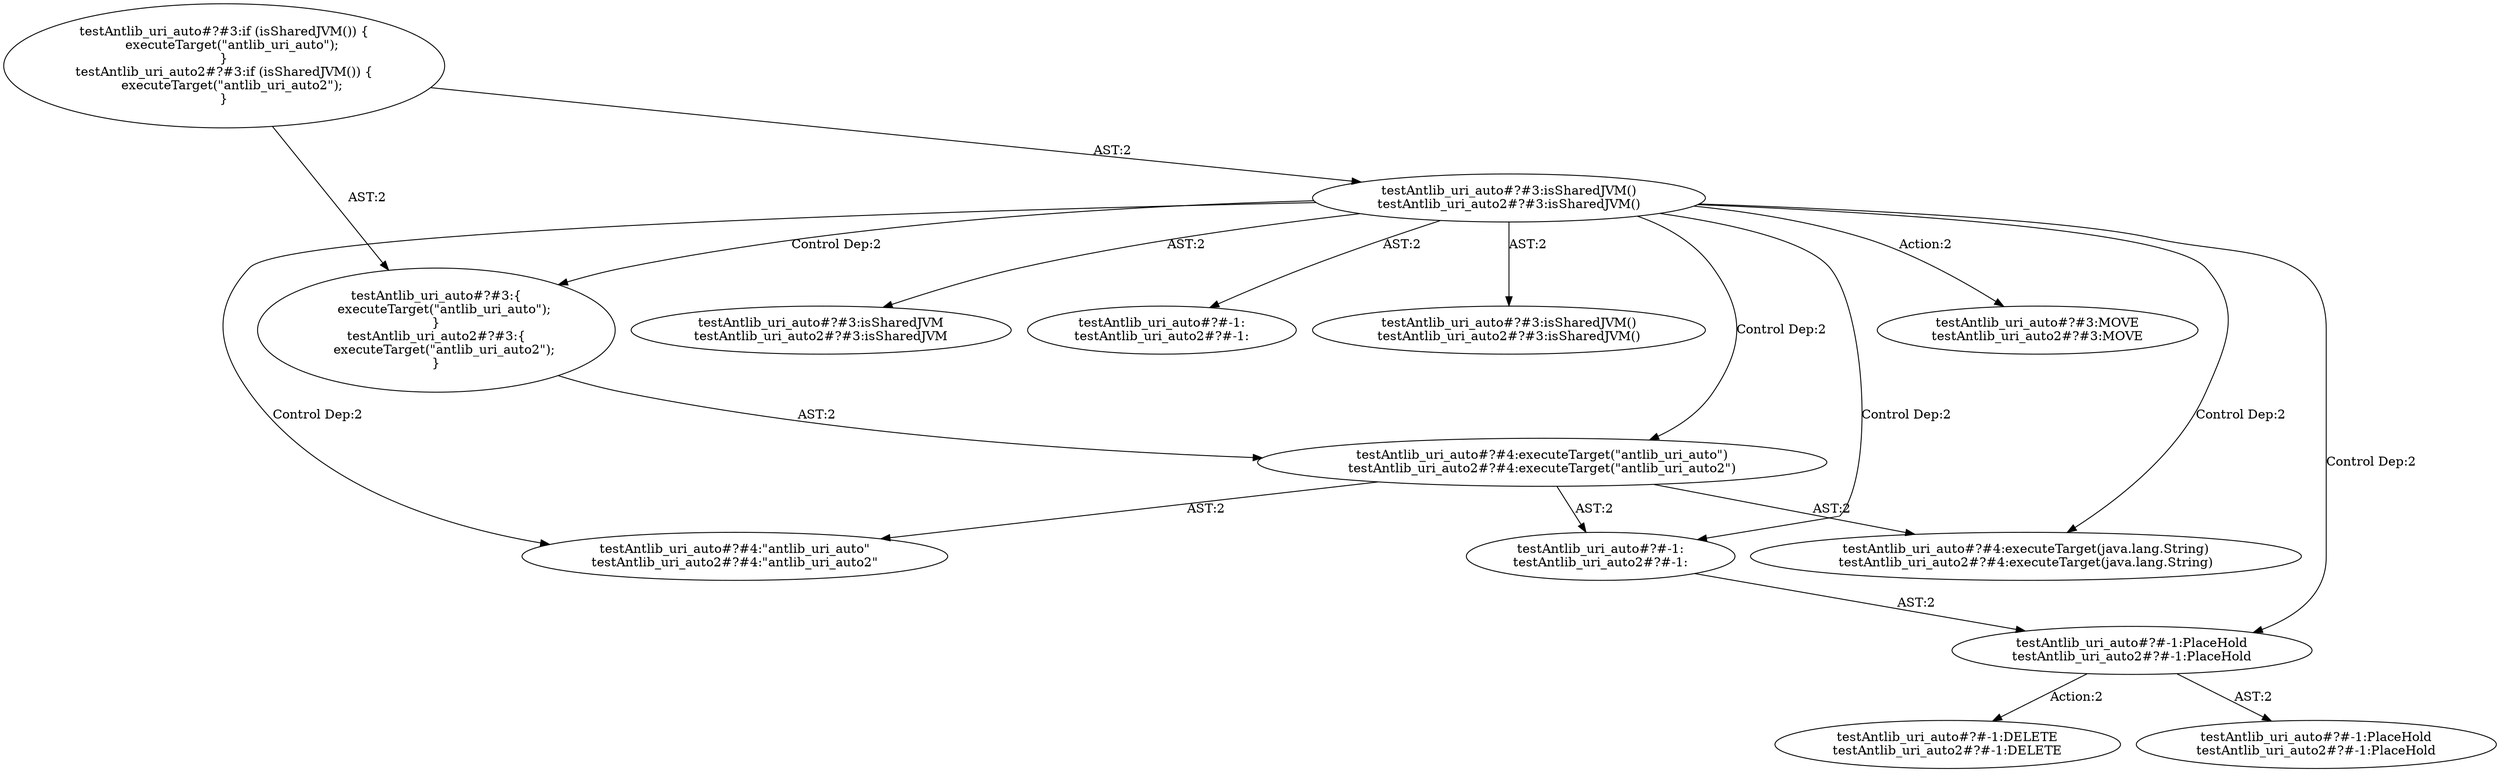 digraph "Pattern" {
0 [label="testAntlib_uri_auto#?#-1:DELETE
testAntlib_uri_auto2#?#-1:DELETE" shape=ellipse]
1 [label="testAntlib_uri_auto#?#-1:PlaceHold
testAntlib_uri_auto2#?#-1:PlaceHold" shape=ellipse]
2 [label="testAntlib_uri_auto#?#3:isSharedJVM()
testAntlib_uri_auto2#?#3:isSharedJVM()" shape=ellipse]
3 [label="testAntlib_uri_auto#?#3:if (isSharedJVM()) \{
    executeTarget(\"antlib_uri_auto\");
\}
testAntlib_uri_auto2#?#3:if (isSharedJVM()) \{
    executeTarget(\"antlib_uri_auto2\");
\}" shape=ellipse]
4 [label="testAntlib_uri_auto#?#3:isSharedJVM
testAntlib_uri_auto2#?#3:isSharedJVM" shape=ellipse]
5 [label="testAntlib_uri_auto#?#-1:
testAntlib_uri_auto2#?#-1:" shape=ellipse]
6 [label="testAntlib_uri_auto#?#3:isSharedJVM()
testAntlib_uri_auto2#?#3:isSharedJVM()" shape=ellipse]
7 [label="testAntlib_uri_auto#?#3:\{
    executeTarget(\"antlib_uri_auto\");
\}
testAntlib_uri_auto2#?#3:\{
    executeTarget(\"antlib_uri_auto2\");
\}" shape=ellipse]
8 [label="testAntlib_uri_auto#?#4:executeTarget(\"antlib_uri_auto\")
testAntlib_uri_auto2#?#4:executeTarget(\"antlib_uri_auto2\")" shape=ellipse]
9 [label="testAntlib_uri_auto#?#4:executeTarget(java.lang.String)
testAntlib_uri_auto2#?#4:executeTarget(java.lang.String)" shape=ellipse]
10 [label="testAntlib_uri_auto#?#-1:
testAntlib_uri_auto2#?#-1:" shape=ellipse]
11 [label="testAntlib_uri_auto#?#4:\"antlib_uri_auto\"
testAntlib_uri_auto2#?#4:\"antlib_uri_auto2\"" shape=ellipse]
12 [label="testAntlib_uri_auto#?#3:MOVE
testAntlib_uri_auto2#?#3:MOVE" shape=ellipse]
13 [label="testAntlib_uri_auto#?#-1:PlaceHold
testAntlib_uri_auto2#?#-1:PlaceHold" shape=ellipse]
1 -> 0 [label="Action:2"];
1 -> 13 [label="AST:2"];
2 -> 1 [label="Control Dep:2"];
2 -> 4 [label="AST:2"];
2 -> 5 [label="AST:2"];
2 -> 6 [label="AST:2"];
2 -> 7 [label="Control Dep:2"];
2 -> 8 [label="Control Dep:2"];
2 -> 9 [label="Control Dep:2"];
2 -> 10 [label="Control Dep:2"];
2 -> 11 [label="Control Dep:2"];
2 -> 12 [label="Action:2"];
3 -> 2 [label="AST:2"];
3 -> 7 [label="AST:2"];
7 -> 8 [label="AST:2"];
8 -> 10 [label="AST:2"];
8 -> 9 [label="AST:2"];
8 -> 11 [label="AST:2"];
10 -> 1 [label="AST:2"];
}